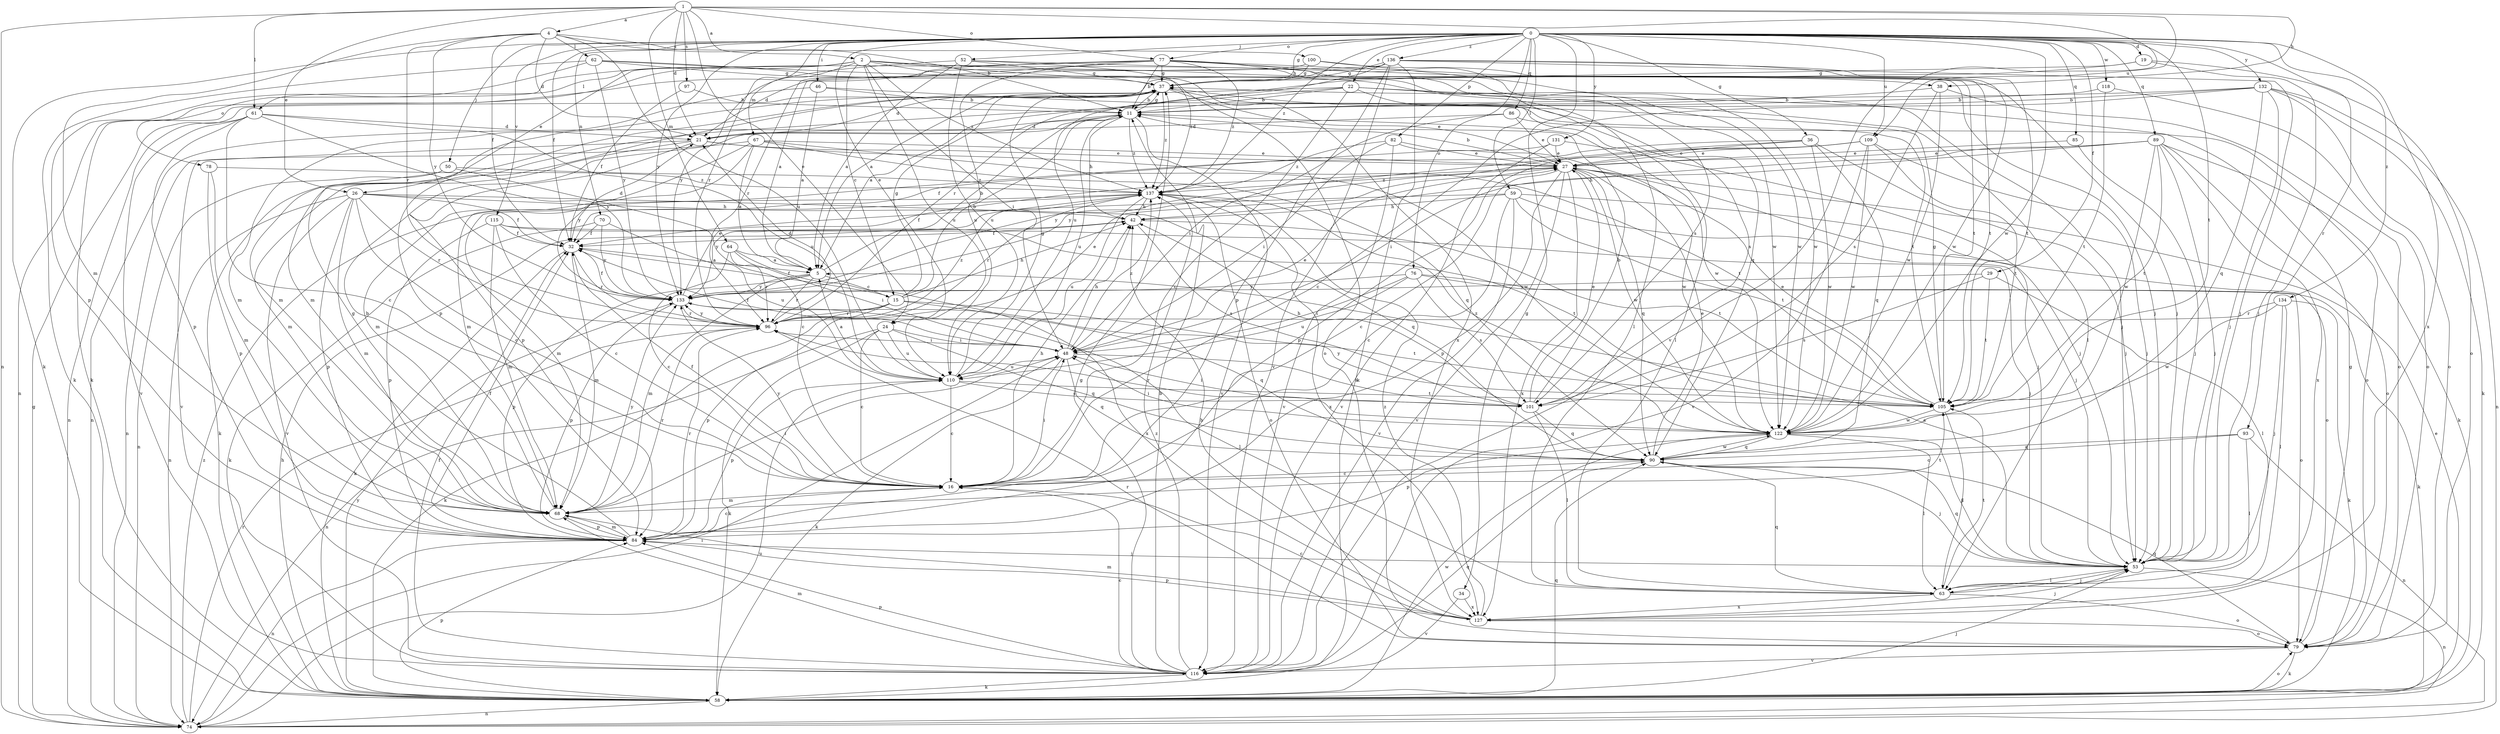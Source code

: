 strict digraph  {
0;
1;
2;
4;
5;
11;
15;
16;
19;
21;
22;
24;
26;
27;
29;
32;
34;
36;
37;
38;
42;
46;
48;
50;
52;
53;
58;
59;
61;
62;
63;
64;
67;
68;
70;
74;
76;
77;
78;
79;
82;
84;
85;
86;
89;
90;
93;
96;
97;
100;
101;
105;
109;
110;
115;
116;
118;
122;
127;
131;
132;
133;
134;
136;
137;
0 -> 19  [label=d];
0 -> 22  [label=e];
0 -> 24  [label=e];
0 -> 29  [label=f];
0 -> 32  [label=f];
0 -> 34  [label=g];
0 -> 36  [label=g];
0 -> 37  [label=g];
0 -> 46  [label=i];
0 -> 50  [label=j];
0 -> 52  [label=j];
0 -> 58  [label=k];
0 -> 59  [label=l];
0 -> 70  [label=n];
0 -> 76  [label=o];
0 -> 77  [label=o];
0 -> 82  [label=p];
0 -> 85  [label=q];
0 -> 86  [label=q];
0 -> 89  [label=q];
0 -> 93  [label=r];
0 -> 96  [label=r];
0 -> 105  [label=t];
0 -> 109  [label=u];
0 -> 115  [label=v];
0 -> 118  [label=w];
0 -> 122  [label=w];
0 -> 127  [label=x];
0 -> 131  [label=y];
0 -> 132  [label=y];
0 -> 133  [label=y];
0 -> 134  [label=z];
0 -> 136  [label=z];
0 -> 137  [label=z];
1 -> 2  [label=a];
1 -> 4  [label=a];
1 -> 21  [label=d];
1 -> 24  [label=e];
1 -> 26  [label=e];
1 -> 38  [label=h];
1 -> 61  [label=l];
1 -> 64  [label=m];
1 -> 74  [label=n];
1 -> 77  [label=o];
1 -> 97  [label=s];
1 -> 109  [label=u];
1 -> 116  [label=v];
2 -> 15  [label=c];
2 -> 26  [label=e];
2 -> 38  [label=h];
2 -> 48  [label=i];
2 -> 53  [label=j];
2 -> 61  [label=l];
2 -> 67  [label=m];
2 -> 78  [label=o];
2 -> 79  [label=o];
2 -> 110  [label=u];
2 -> 127  [label=x];
2 -> 137  [label=z];
4 -> 11  [label=b];
4 -> 21  [label=d];
4 -> 32  [label=f];
4 -> 62  [label=l];
4 -> 68  [label=m];
4 -> 96  [label=r];
4 -> 100  [label=s];
4 -> 110  [label=u];
4 -> 133  [label=y];
5 -> 11  [label=b];
5 -> 15  [label=c];
5 -> 68  [label=m];
5 -> 84  [label=p];
5 -> 96  [label=r];
5 -> 133  [label=y];
11 -> 21  [label=d];
11 -> 37  [label=g];
11 -> 42  [label=h];
11 -> 74  [label=n];
11 -> 110  [label=u];
11 -> 116  [label=v];
11 -> 122  [label=w];
11 -> 137  [label=z];
15 -> 11  [label=b];
15 -> 32  [label=f];
15 -> 37  [label=g];
15 -> 42  [label=h];
15 -> 58  [label=k];
15 -> 84  [label=p];
15 -> 90  [label=q];
15 -> 96  [label=r];
15 -> 105  [label=t];
16 -> 32  [label=f];
16 -> 42  [label=h];
16 -> 48  [label=i];
16 -> 68  [label=m];
16 -> 133  [label=y];
19 -> 37  [label=g];
19 -> 53  [label=j];
19 -> 79  [label=o];
19 -> 96  [label=r];
21 -> 27  [label=e];
21 -> 68  [label=m];
21 -> 74  [label=n];
21 -> 84  [label=p];
21 -> 105  [label=t];
22 -> 5  [label=a];
22 -> 11  [label=b];
22 -> 16  [label=c];
22 -> 53  [label=j];
22 -> 63  [label=l];
22 -> 68  [label=m];
22 -> 101  [label=s];
24 -> 16  [label=c];
24 -> 48  [label=i];
24 -> 58  [label=k];
24 -> 74  [label=n];
24 -> 90  [label=q];
24 -> 110  [label=u];
26 -> 16  [label=c];
26 -> 32  [label=f];
26 -> 42  [label=h];
26 -> 68  [label=m];
26 -> 74  [label=n];
26 -> 84  [label=p];
26 -> 90  [label=q];
26 -> 96  [label=r];
26 -> 116  [label=v];
27 -> 11  [label=b];
27 -> 16  [label=c];
27 -> 53  [label=j];
27 -> 84  [label=p];
27 -> 90  [label=q];
27 -> 116  [label=v];
27 -> 122  [label=w];
27 -> 127  [label=x];
27 -> 137  [label=z];
29 -> 63  [label=l];
29 -> 101  [label=s];
29 -> 105  [label=t];
29 -> 133  [label=y];
32 -> 5  [label=a];
32 -> 21  [label=d];
32 -> 58  [label=k];
32 -> 68  [label=m];
32 -> 96  [label=r];
34 -> 116  [label=v];
34 -> 127  [label=x];
36 -> 27  [label=e];
36 -> 53  [label=j];
36 -> 68  [label=m];
36 -> 90  [label=q];
36 -> 122  [label=w];
36 -> 133  [label=y];
37 -> 11  [label=b];
37 -> 21  [label=d];
37 -> 27  [label=e];
37 -> 63  [label=l];
37 -> 84  [label=p];
37 -> 137  [label=z];
38 -> 11  [label=b];
38 -> 79  [label=o];
38 -> 101  [label=s];
38 -> 122  [label=w];
42 -> 32  [label=f];
42 -> 101  [label=s];
42 -> 105  [label=t];
46 -> 5  [label=a];
46 -> 11  [label=b];
46 -> 68  [label=m];
46 -> 105  [label=t];
48 -> 27  [label=e];
48 -> 32  [label=f];
48 -> 42  [label=h];
48 -> 58  [label=k];
48 -> 90  [label=q];
48 -> 101  [label=s];
48 -> 110  [label=u];
48 -> 137  [label=z];
50 -> 16  [label=c];
50 -> 58  [label=k];
50 -> 74  [label=n];
50 -> 137  [label=z];
52 -> 5  [label=a];
52 -> 37  [label=g];
52 -> 105  [label=t];
52 -> 110  [label=u];
52 -> 133  [label=y];
52 -> 137  [label=z];
53 -> 5  [label=a];
53 -> 63  [label=l];
53 -> 74  [label=n];
53 -> 90  [label=q];
58 -> 27  [label=e];
58 -> 42  [label=h];
58 -> 53  [label=j];
58 -> 74  [label=n];
58 -> 79  [label=o];
58 -> 84  [label=p];
58 -> 90  [label=q];
58 -> 122  [label=w];
58 -> 133  [label=y];
59 -> 16  [label=c];
59 -> 32  [label=f];
59 -> 42  [label=h];
59 -> 53  [label=j];
59 -> 79  [label=o];
59 -> 105  [label=t];
59 -> 116  [label=v];
61 -> 16  [label=c];
61 -> 21  [label=d];
61 -> 74  [label=n];
61 -> 84  [label=p];
61 -> 110  [label=u];
61 -> 116  [label=v];
61 -> 133  [label=y];
62 -> 37  [label=g];
62 -> 58  [label=k];
62 -> 84  [label=p];
62 -> 90  [label=q];
62 -> 122  [label=w];
62 -> 133  [label=y];
63 -> 53  [label=j];
63 -> 79  [label=o];
63 -> 90  [label=q];
63 -> 105  [label=t];
63 -> 127  [label=x];
64 -> 5  [label=a];
64 -> 16  [label=c];
64 -> 48  [label=i];
64 -> 96  [label=r];
64 -> 127  [label=x];
67 -> 5  [label=a];
67 -> 27  [label=e];
67 -> 68  [label=m];
67 -> 90  [label=q];
67 -> 116  [label=v];
67 -> 122  [label=w];
67 -> 133  [label=y];
68 -> 11  [label=b];
68 -> 48  [label=i];
68 -> 84  [label=p];
68 -> 96  [label=r];
68 -> 105  [label=t];
68 -> 133  [label=y];
70 -> 32  [label=f];
70 -> 58  [label=k];
70 -> 110  [label=u];
70 -> 133  [label=y];
74 -> 37  [label=g];
74 -> 48  [label=i];
74 -> 96  [label=r];
74 -> 110  [label=u];
74 -> 137  [label=z];
76 -> 48  [label=i];
76 -> 58  [label=k];
76 -> 79  [label=o];
76 -> 101  [label=s];
76 -> 110  [label=u];
76 -> 133  [label=y];
77 -> 5  [label=a];
77 -> 11  [label=b];
77 -> 37  [label=g];
77 -> 53  [label=j];
77 -> 58  [label=k];
77 -> 63  [label=l];
77 -> 96  [label=r];
77 -> 101  [label=s];
77 -> 110  [label=u];
77 -> 122  [label=w];
77 -> 137  [label=z];
78 -> 68  [label=m];
78 -> 84  [label=p];
78 -> 137  [label=z];
79 -> 37  [label=g];
79 -> 58  [label=k];
79 -> 90  [label=q];
79 -> 96  [label=r];
79 -> 116  [label=v];
82 -> 27  [label=e];
82 -> 48  [label=i];
82 -> 116  [label=v];
82 -> 122  [label=w];
82 -> 137  [label=z];
84 -> 16  [label=c];
84 -> 32  [label=f];
84 -> 37  [label=g];
84 -> 53  [label=j];
84 -> 68  [label=m];
84 -> 74  [label=n];
84 -> 96  [label=r];
85 -> 27  [label=e];
85 -> 53  [label=j];
86 -> 21  [label=d];
86 -> 27  [label=e];
86 -> 48  [label=i];
86 -> 79  [label=o];
89 -> 27  [label=e];
89 -> 42  [label=h];
89 -> 48  [label=i];
89 -> 53  [label=j];
89 -> 58  [label=k];
89 -> 79  [label=o];
89 -> 105  [label=t];
89 -> 122  [label=w];
89 -> 127  [label=x];
90 -> 16  [label=c];
90 -> 27  [label=e];
90 -> 53  [label=j];
90 -> 122  [label=w];
93 -> 16  [label=c];
93 -> 63  [label=l];
93 -> 74  [label=n];
93 -> 90  [label=q];
96 -> 21  [label=d];
96 -> 27  [label=e];
96 -> 48  [label=i];
96 -> 133  [label=y];
96 -> 137  [label=z];
97 -> 11  [label=b];
97 -> 32  [label=f];
100 -> 37  [label=g];
100 -> 74  [label=n];
100 -> 105  [label=t];
100 -> 122  [label=w];
101 -> 11  [label=b];
101 -> 27  [label=e];
101 -> 42  [label=h];
101 -> 48  [label=i];
101 -> 63  [label=l];
101 -> 90  [label=q];
105 -> 27  [label=e];
105 -> 37  [label=g];
105 -> 63  [label=l];
105 -> 122  [label=w];
105 -> 133  [label=y];
109 -> 27  [label=e];
109 -> 53  [label=j];
109 -> 84  [label=p];
109 -> 105  [label=t];
109 -> 116  [label=v];
109 -> 122  [label=w];
109 -> 133  [label=y];
110 -> 5  [label=a];
110 -> 16  [label=c];
110 -> 37  [label=g];
110 -> 84  [label=p];
110 -> 101  [label=s];
110 -> 105  [label=t];
115 -> 16  [label=c];
115 -> 32  [label=f];
115 -> 53  [label=j];
115 -> 68  [label=m];
115 -> 84  [label=p];
115 -> 105  [label=t];
116 -> 11  [label=b];
116 -> 16  [label=c];
116 -> 32  [label=f];
116 -> 37  [label=g];
116 -> 58  [label=k];
116 -> 68  [label=m];
116 -> 84  [label=p];
116 -> 90  [label=q];
116 -> 137  [label=z];
118 -> 11  [label=b];
118 -> 79  [label=o];
118 -> 105  [label=t];
122 -> 48  [label=i];
122 -> 53  [label=j];
122 -> 63  [label=l];
122 -> 84  [label=p];
122 -> 90  [label=q];
122 -> 96  [label=r];
122 -> 137  [label=z];
127 -> 16  [label=c];
127 -> 42  [label=h];
127 -> 53  [label=j];
127 -> 68  [label=m];
127 -> 79  [label=o];
127 -> 84  [label=p];
127 -> 137  [label=z];
131 -> 27  [label=e];
131 -> 32  [label=f];
131 -> 53  [label=j];
131 -> 116  [label=v];
132 -> 11  [label=b];
132 -> 16  [label=c];
132 -> 53  [label=j];
132 -> 58  [label=k];
132 -> 68  [label=m];
132 -> 74  [label=n];
132 -> 79  [label=o];
132 -> 90  [label=q];
133 -> 27  [label=e];
133 -> 32  [label=f];
133 -> 63  [label=l];
133 -> 84  [label=p];
133 -> 96  [label=r];
134 -> 53  [label=j];
134 -> 58  [label=k];
134 -> 63  [label=l];
134 -> 96  [label=r];
134 -> 122  [label=w];
136 -> 5  [label=a];
136 -> 21  [label=d];
136 -> 37  [label=g];
136 -> 53  [label=j];
136 -> 58  [label=k];
136 -> 84  [label=p];
136 -> 105  [label=t];
136 -> 110  [label=u];
136 -> 116  [label=v];
136 -> 122  [label=w];
137 -> 42  [label=h];
137 -> 68  [label=m];
137 -> 79  [label=o];
137 -> 96  [label=r];
137 -> 110  [label=u];
137 -> 127  [label=x];
137 -> 133  [label=y];
}
